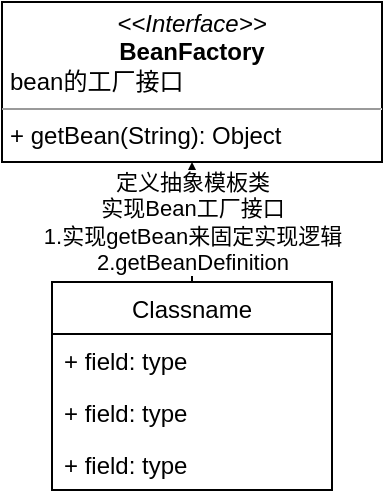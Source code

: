 <mxfile version="15.4.0" type="device"><diagram id="NMwHeCSbipCty9YHC91R" name="第 1 页"><mxGraphModel dx="1289" dy="832" grid="1" gridSize="10" guides="1" tooltips="1" connect="1" arrows="1" fold="1" page="1" pageScale="1" pageWidth="827" pageHeight="1169" math="0" shadow="0"><root><mxCell id="0"/><mxCell id="1" parent="0"/><mxCell id="QU3wH96RQFnBXd3ysNc5-16" value="&lt;p style=&quot;margin: 0px ; margin-top: 4px ; text-align: center&quot;&gt;&lt;i&gt;&amp;lt;&amp;lt;Interface&amp;gt;&amp;gt;&lt;/i&gt;&lt;br&gt;&lt;b&gt;BeanFactory&lt;/b&gt;&lt;br&gt;&lt;/p&gt;&lt;p style=&quot;margin: 0px ; margin-left: 4px&quot;&gt;bean的工厂接口&lt;/p&gt;&lt;hr size=&quot;1&quot;&gt;&lt;p style=&quot;margin: 0px ; margin-left: 4px&quot;&gt;+ getBean(String): Object&lt;br&gt;&lt;/p&gt;" style="verticalAlign=top;align=left;overflow=fill;fontSize=12;fontFamily=Helvetica;html=1;" vertex="1" parent="1"><mxGeometry x="-10" y="460" width="190" height="80" as="geometry"/></mxCell><mxCell id="QU3wH96RQFnBXd3ysNc5-21" value="定义抽象模板类&lt;br&gt;实现Bean工厂接口&lt;br&gt;1.实现getBean来固定实现逻辑&lt;br&gt;2.getBeanDefinition" style="edgeStyle=orthogonalEdgeStyle;rounded=0;orthogonalLoop=1;jettySize=auto;html=1;" edge="1" parent="1" source="QU3wH96RQFnBXd3ysNc5-17" target="QU3wH96RQFnBXd3ysNc5-16"><mxGeometry relative="1" as="geometry"/></mxCell><mxCell id="QU3wH96RQFnBXd3ysNc5-17" value="Classname" style="swimlane;fontStyle=0;childLayout=stackLayout;horizontal=1;startSize=26;fillColor=none;horizontalStack=0;resizeParent=1;resizeParentMax=0;resizeLast=0;collapsible=1;marginBottom=0;" vertex="1" parent="1"><mxGeometry x="15" y="600" width="140" height="104" as="geometry"/></mxCell><mxCell id="QU3wH96RQFnBXd3ysNc5-18" value="+ field: type" style="text;strokeColor=none;fillColor=none;align=left;verticalAlign=top;spacingLeft=4;spacingRight=4;overflow=hidden;rotatable=0;points=[[0,0.5],[1,0.5]];portConstraint=eastwest;" vertex="1" parent="QU3wH96RQFnBXd3ysNc5-17"><mxGeometry y="26" width="140" height="26" as="geometry"/></mxCell><mxCell id="QU3wH96RQFnBXd3ysNc5-19" value="+ field: type" style="text;strokeColor=none;fillColor=none;align=left;verticalAlign=top;spacingLeft=4;spacingRight=4;overflow=hidden;rotatable=0;points=[[0,0.5],[1,0.5]];portConstraint=eastwest;" vertex="1" parent="QU3wH96RQFnBXd3ysNc5-17"><mxGeometry y="52" width="140" height="26" as="geometry"/></mxCell><mxCell id="QU3wH96RQFnBXd3ysNc5-20" value="+ field: type" style="text;strokeColor=none;fillColor=none;align=left;verticalAlign=top;spacingLeft=4;spacingRight=4;overflow=hidden;rotatable=0;points=[[0,0.5],[1,0.5]];portConstraint=eastwest;" vertex="1" parent="QU3wH96RQFnBXd3ysNc5-17"><mxGeometry y="78" width="140" height="26" as="geometry"/></mxCell></root></mxGraphModel></diagram></mxfile>